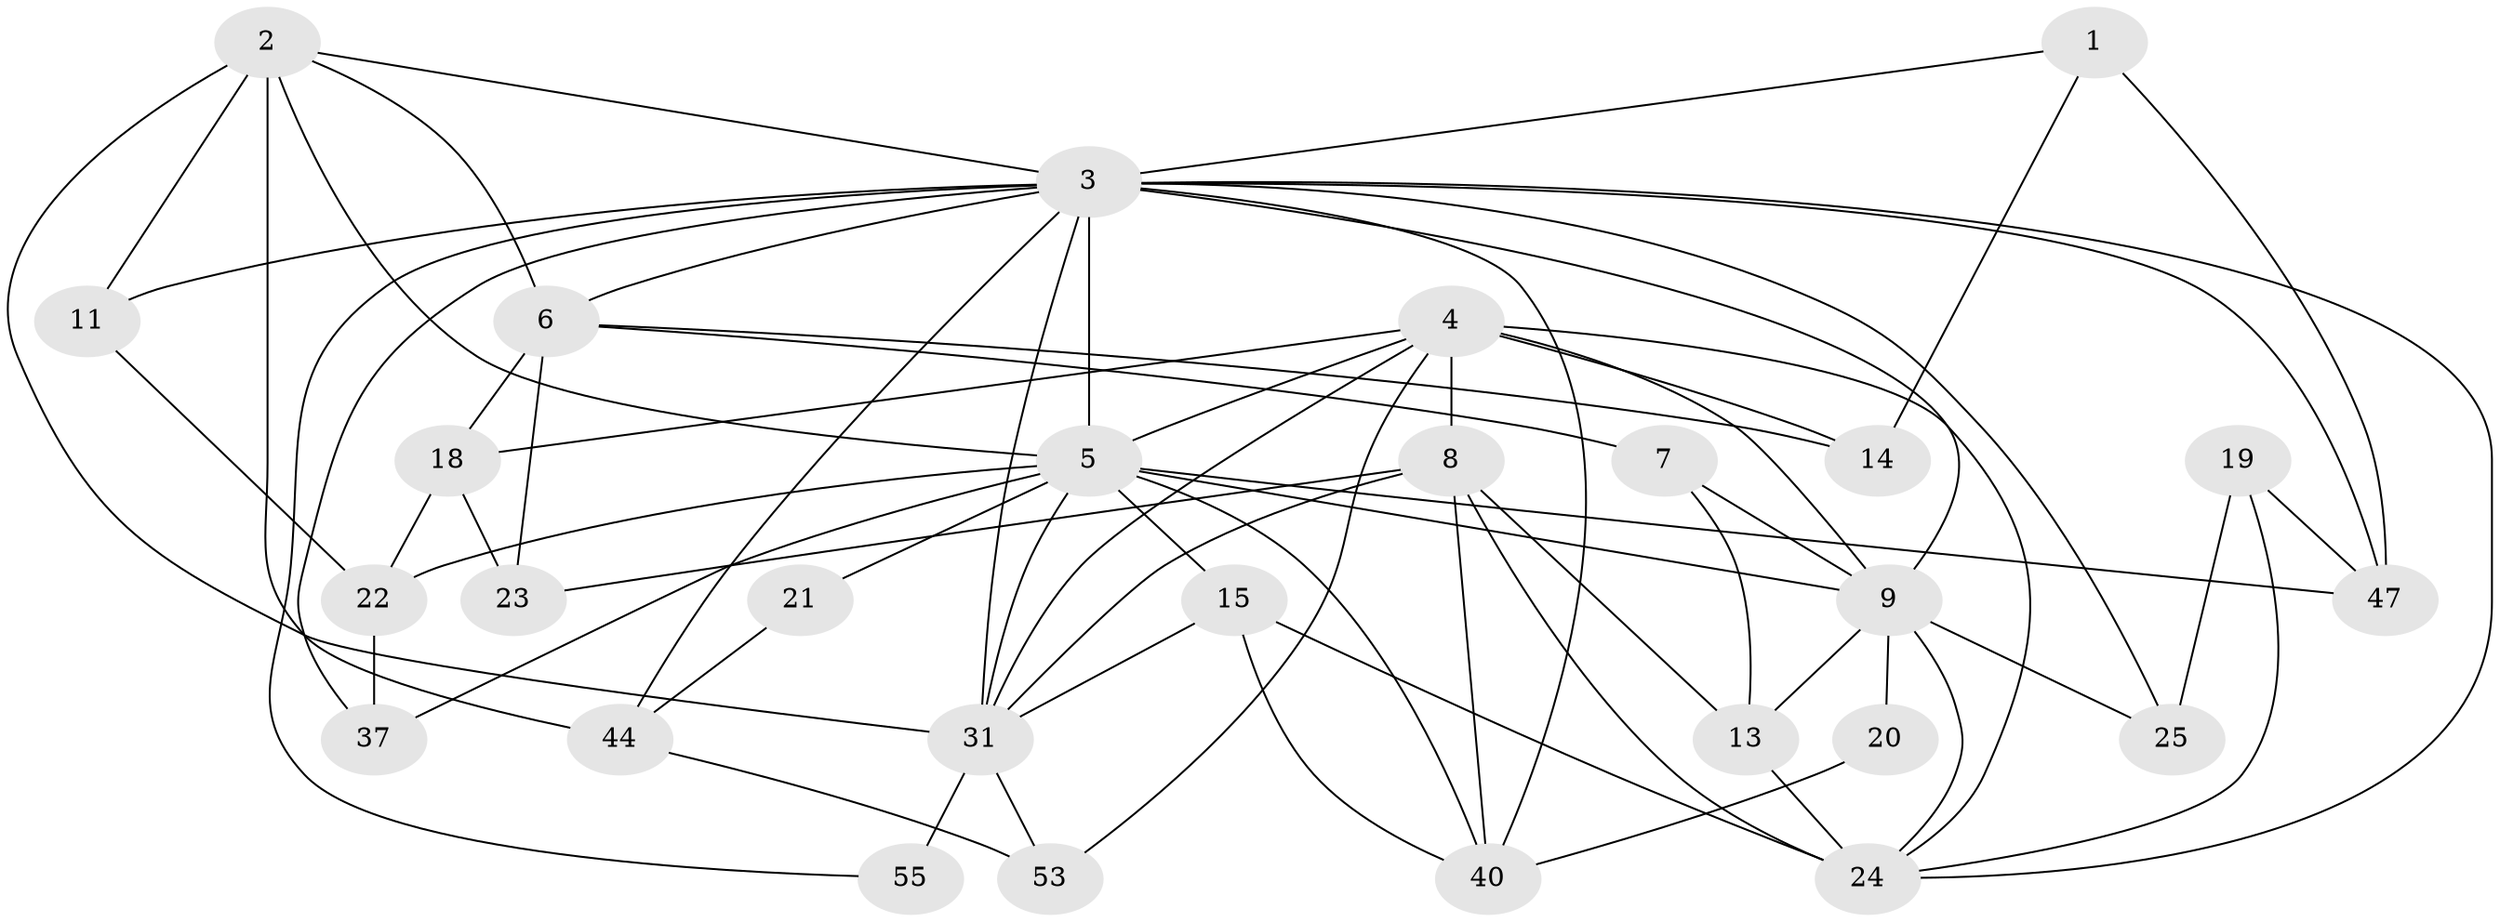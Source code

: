 // original degree distribution, {3: 0.30357142857142855, 4: 0.2857142857142857, 5: 0.19642857142857142, 6: 0.08928571428571429, 2: 0.08928571428571429, 7: 0.03571428571428571}
// Generated by graph-tools (version 1.1) at 2025/15/03/09/25 04:15:02]
// undirected, 28 vertices, 68 edges
graph export_dot {
graph [start="1"]
  node [color=gray90,style=filled];
  1;
  2 [super="+54+52"];
  3 [super="+34+10"];
  4 [super="+33+41"];
  5 [super="+51+12"];
  6 [super="+17"];
  7;
  8 [super="+45"];
  9 [super="+30+42"];
  11;
  13 [super="+50"];
  14;
  15 [super="+48+36"];
  18 [super="+32"];
  19;
  20;
  21;
  22;
  23;
  24 [super="+35+29+27"];
  25 [super="+28"];
  31 [super="+38"];
  37;
  40;
  44;
  47;
  53;
  55;
  1 -- 14;
  1 -- 47;
  1 -- 3;
  2 -- 44 [weight=2];
  2 -- 3;
  2 -- 11;
  2 -- 5;
  2 -- 6;
  2 -- 31;
  3 -- 44;
  3 -- 11;
  3 -- 24 [weight=2];
  3 -- 37;
  3 -- 6 [weight=2];
  3 -- 40;
  3 -- 9 [weight=2];
  3 -- 47;
  3 -- 55;
  3 -- 25;
  3 -- 31;
  3 -- 5;
  4 -- 31;
  4 -- 18;
  4 -- 14;
  4 -- 53;
  4 -- 8 [weight=2];
  4 -- 9;
  4 -- 24;
  4 -- 5;
  5 -- 22;
  5 -- 31 [weight=2];
  5 -- 15 [weight=5];
  5 -- 37;
  5 -- 40;
  5 -- 9;
  5 -- 47;
  5 -- 21;
  6 -- 7;
  6 -- 23;
  6 -- 18;
  6 -- 14;
  7 -- 13;
  7 -- 9;
  8 -- 31;
  8 -- 23;
  8 -- 40;
  8 -- 13;
  8 -- 24;
  9 -- 20;
  9 -- 24;
  9 -- 13;
  9 -- 25;
  11 -- 22;
  13 -- 24 [weight=2];
  15 -- 40;
  15 -- 24 [weight=2];
  15 -- 31;
  18 -- 22 [weight=2];
  18 -- 23;
  19 -- 47;
  19 -- 24;
  19 -- 25;
  20 -- 40;
  21 -- 44;
  22 -- 37;
  31 -- 55 [weight=2];
  31 -- 53;
  44 -- 53;
}
